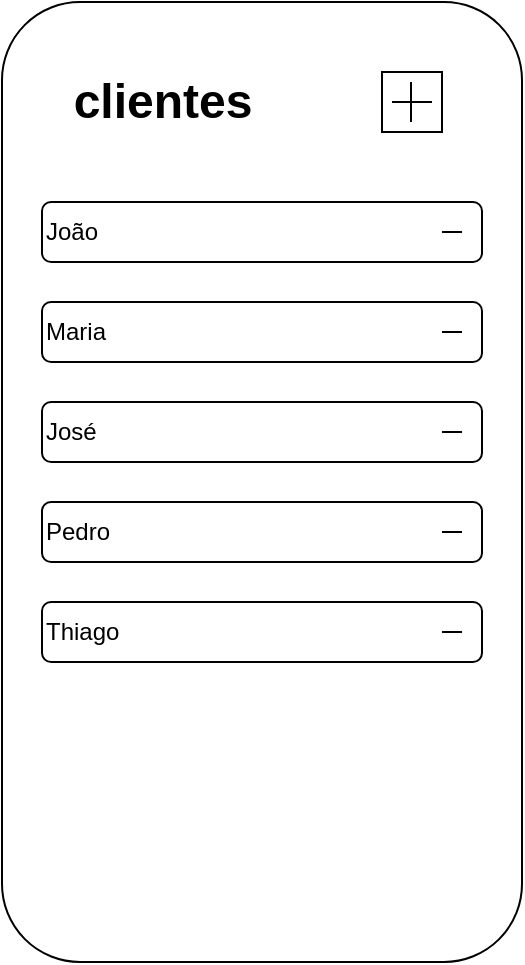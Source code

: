 <mxfile version="24.4.13" type="github">
  <diagram name="Página-1" id="Ia1PAmaYqWeQcfBVV1W_">
    <mxGraphModel dx="1434" dy="782" grid="1" gridSize="10" guides="1" tooltips="1" connect="1" arrows="1" fold="1" page="1" pageScale="1" pageWidth="827" pageHeight="1169" math="0" shadow="0">
      <root>
        <mxCell id="0" />
        <mxCell id="1" parent="0" />
        <mxCell id="oy9t7sTQedzILmiFfpFN-1" value="" style="rounded=1;whiteSpace=wrap;html=1;" vertex="1" parent="1">
          <mxGeometry x="260" y="80" width="260" height="480" as="geometry" />
        </mxCell>
        <mxCell id="oy9t7sTQedzILmiFfpFN-4" value="clientes" style="text;strokeColor=none;fillColor=none;html=1;fontSize=24;fontStyle=1;verticalAlign=middle;align=center;" vertex="1" parent="1">
          <mxGeometry x="290" y="110" width="100" height="40" as="geometry" />
        </mxCell>
        <mxCell id="oy9t7sTQedzILmiFfpFN-5" value="João" style="rounded=1;whiteSpace=wrap;html=1;align=left;" vertex="1" parent="1">
          <mxGeometry x="280" y="180" width="220" height="30" as="geometry" />
        </mxCell>
        <mxCell id="oy9t7sTQedzILmiFfpFN-7" value="Maria" style="rounded=1;whiteSpace=wrap;html=1;align=left;" vertex="1" parent="1">
          <mxGeometry x="280" y="230" width="220" height="30" as="geometry" />
        </mxCell>
        <mxCell id="oy9t7sTQedzILmiFfpFN-8" value="José" style="rounded=1;whiteSpace=wrap;html=1;align=left;" vertex="1" parent="1">
          <mxGeometry x="280" y="280" width="220" height="30" as="geometry" />
        </mxCell>
        <mxCell id="oy9t7sTQedzILmiFfpFN-9" value="Pedro" style="rounded=1;whiteSpace=wrap;html=1;align=left;" vertex="1" parent="1">
          <mxGeometry x="280" y="330" width="220" height="30" as="geometry" />
        </mxCell>
        <mxCell id="oy9t7sTQedzILmiFfpFN-10" value="Thiago" style="rounded=1;whiteSpace=wrap;html=1;align=left;" vertex="1" parent="1">
          <mxGeometry x="280" y="380" width="220" height="30" as="geometry" />
        </mxCell>
        <mxCell id="oy9t7sTQedzILmiFfpFN-12" value="" style="rounded=0;whiteSpace=wrap;html=1;" vertex="1" parent="1">
          <mxGeometry x="450" y="115" width="30" height="30" as="geometry" />
        </mxCell>
        <mxCell id="oy9t7sTQedzILmiFfpFN-14" value="" style="line;strokeWidth=1;rotatable=0;dashed=0;labelPosition=right;align=left;verticalAlign=middle;spacingTop=0;spacingLeft=6;points=[];portConstraint=eastwest;" vertex="1" parent="1">
          <mxGeometry x="455" y="125" width="20" height="10" as="geometry" />
        </mxCell>
        <mxCell id="oy9t7sTQedzILmiFfpFN-19" value="" style="endArrow=none;html=1;rounded=0;" edge="1" parent="1">
          <mxGeometry width="50" height="50" relative="1" as="geometry">
            <mxPoint x="464.5" y="140" as="sourcePoint" />
            <mxPoint x="464.5" y="130" as="targetPoint" />
            <Array as="points">
              <mxPoint x="464.5" y="120" />
            </Array>
          </mxGeometry>
        </mxCell>
        <mxCell id="oy9t7sTQedzILmiFfpFN-20" value="" style="line;strokeWidth=1;rotatable=0;dashed=0;labelPosition=right;align=left;verticalAlign=middle;spacingTop=0;spacingLeft=6;points=[];portConstraint=eastwest;" vertex="1" parent="1">
          <mxGeometry x="480" y="190" width="10" height="10" as="geometry" />
        </mxCell>
        <mxCell id="oy9t7sTQedzILmiFfpFN-25" value="" style="line;strokeWidth=1;rotatable=0;dashed=0;labelPosition=right;align=left;verticalAlign=middle;spacingTop=0;spacingLeft=6;points=[];portConstraint=eastwest;" vertex="1" parent="1">
          <mxGeometry x="480" y="240" width="10" height="10" as="geometry" />
        </mxCell>
        <mxCell id="oy9t7sTQedzILmiFfpFN-26" value="" style="line;strokeWidth=1;rotatable=0;dashed=0;labelPosition=right;align=left;verticalAlign=middle;spacingTop=0;spacingLeft=6;points=[];portConstraint=eastwest;" vertex="1" parent="1">
          <mxGeometry x="480" y="290" width="10" height="10" as="geometry" />
        </mxCell>
        <mxCell id="oy9t7sTQedzILmiFfpFN-27" value="" style="line;strokeWidth=1;rotatable=0;dashed=0;labelPosition=right;align=left;verticalAlign=middle;spacingTop=0;spacingLeft=6;points=[];portConstraint=eastwest;" vertex="1" parent="1">
          <mxGeometry x="480" y="340" width="10" height="10" as="geometry" />
        </mxCell>
        <mxCell id="oy9t7sTQedzILmiFfpFN-28" value="" style="line;strokeWidth=1;rotatable=0;dashed=0;labelPosition=right;align=left;verticalAlign=middle;spacingTop=0;spacingLeft=6;points=[];portConstraint=eastwest;" vertex="1" parent="1">
          <mxGeometry x="480" y="390" width="10" height="10" as="geometry" />
        </mxCell>
      </root>
    </mxGraphModel>
  </diagram>
</mxfile>
